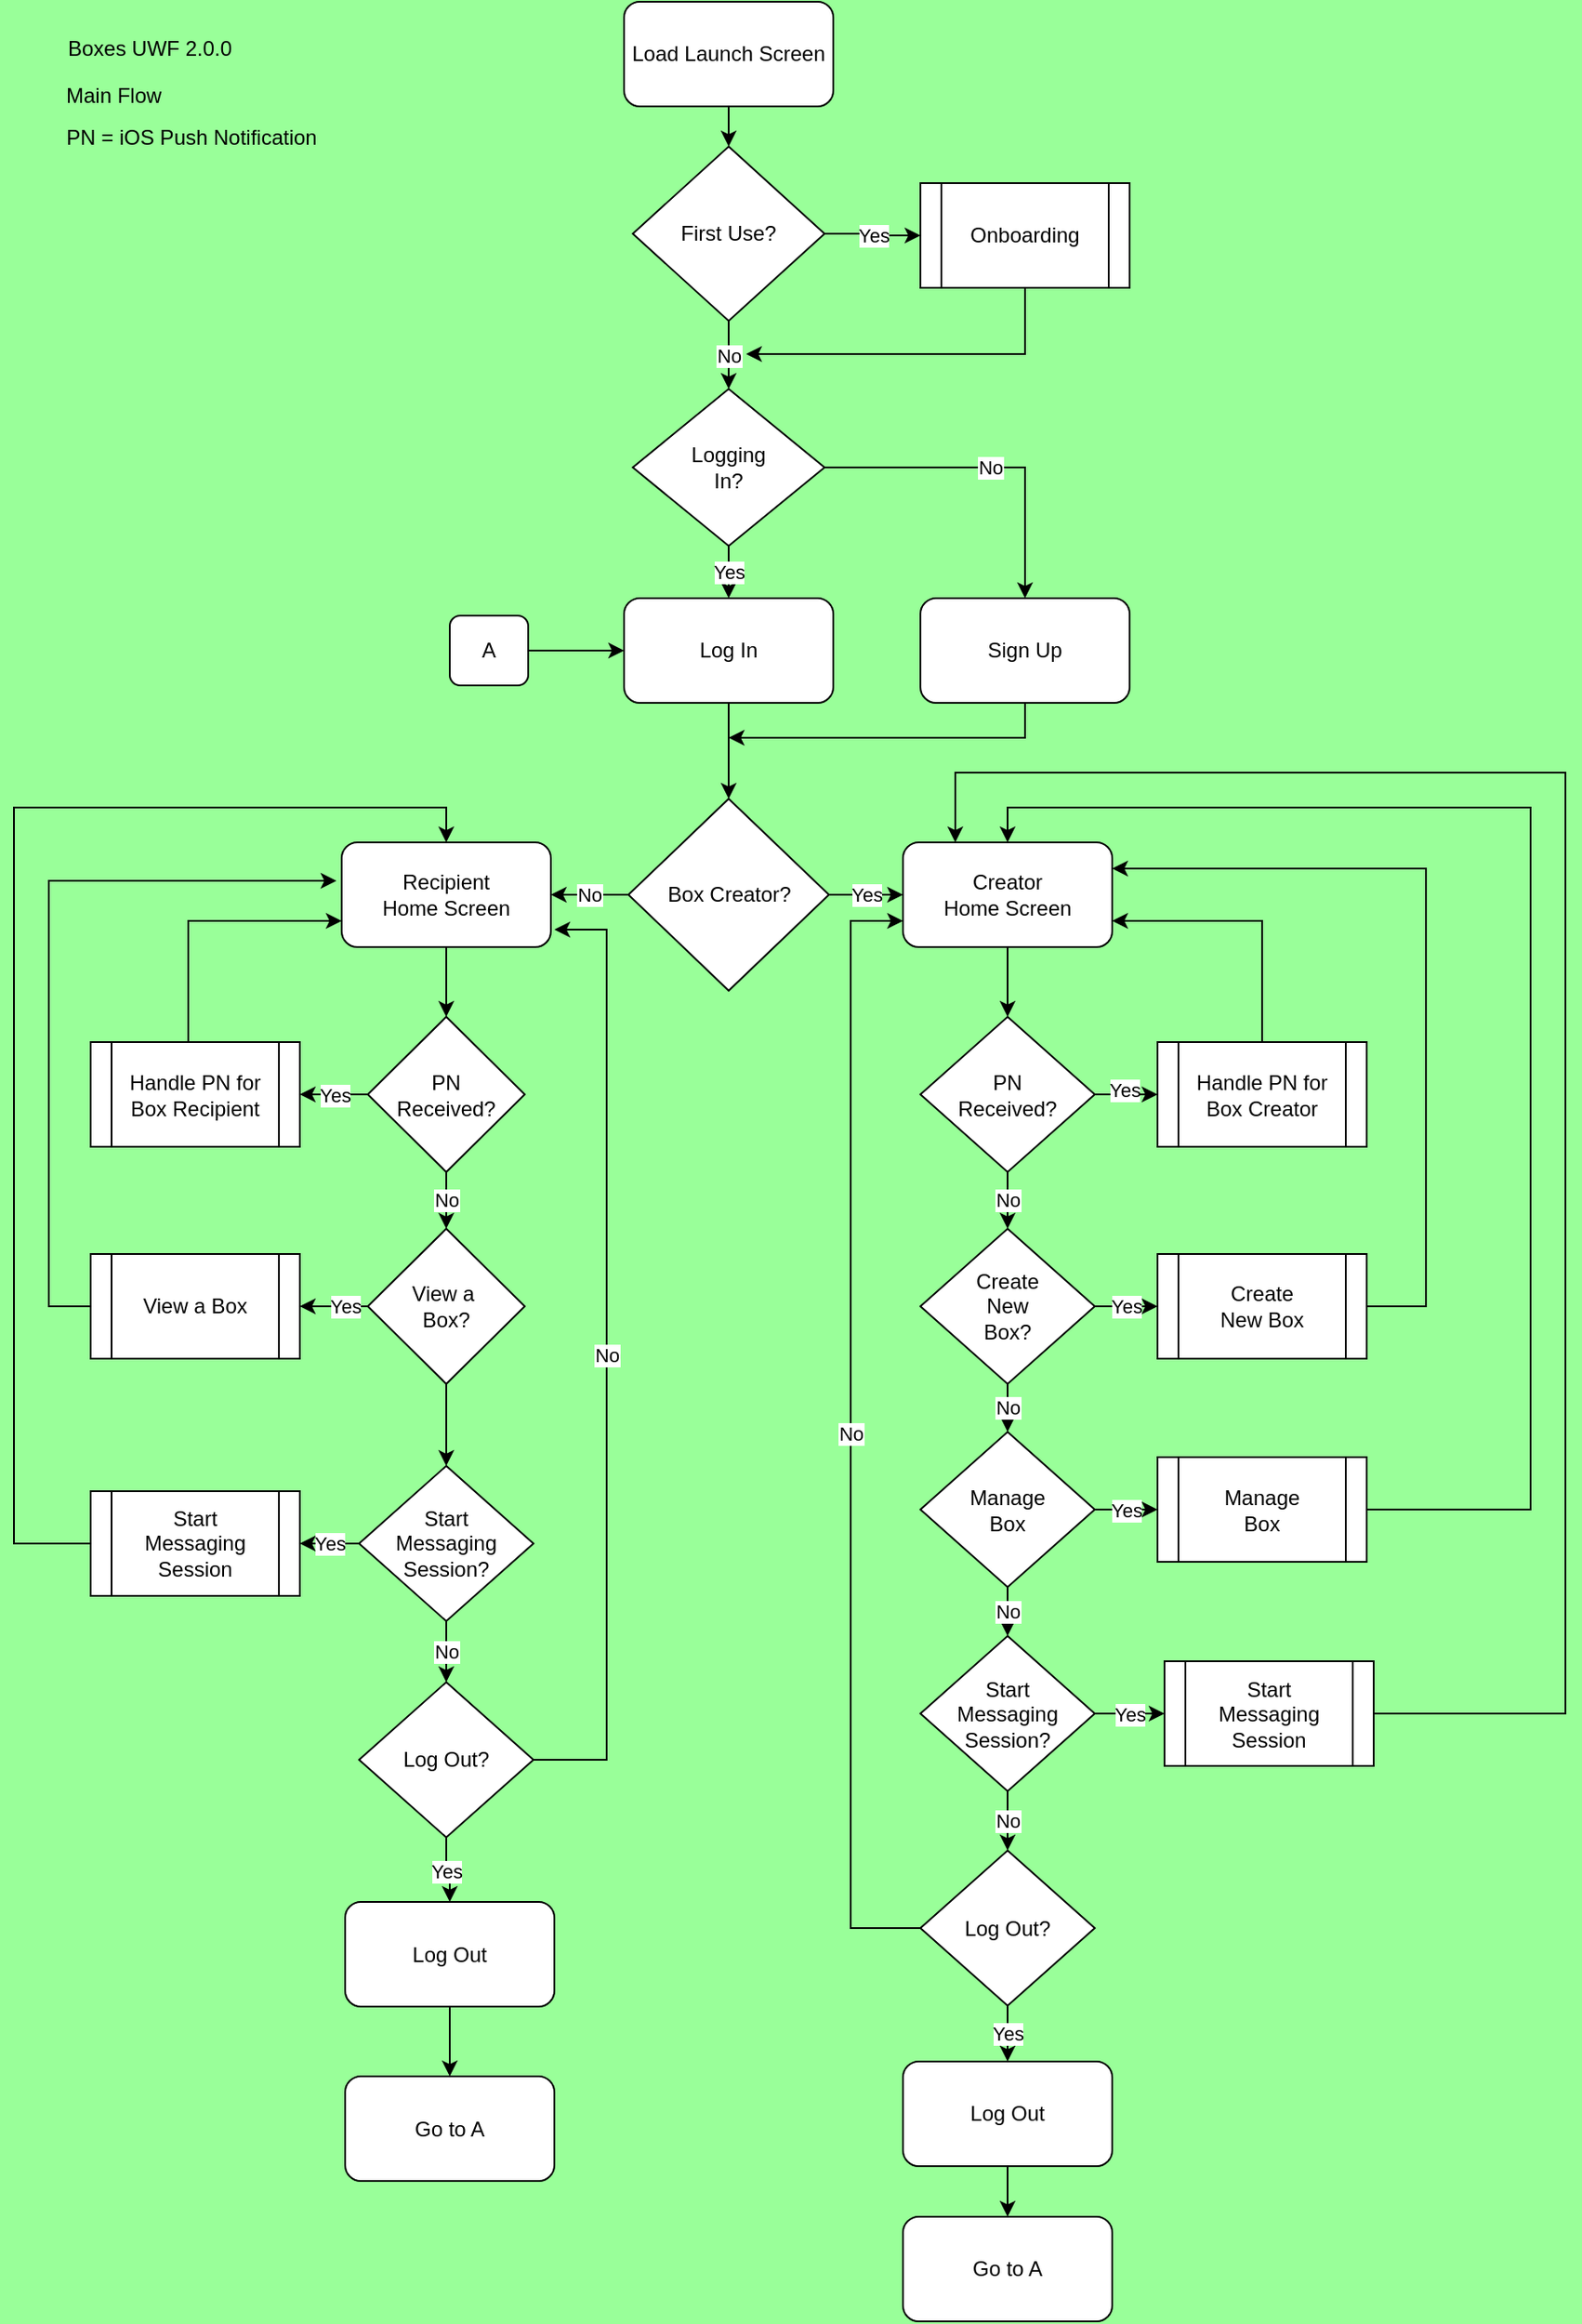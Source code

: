 <mxfile version="20.5.3" type="device" pages="6"><diagram id="6oOxWtlQWm77AqL9Hm0L" name="Page-1"><mxGraphModel dx="922" dy="533" grid="1" gridSize="10" guides="1" tooltips="1" connect="1" arrows="1" fold="1" page="1" pageScale="1" pageWidth="827" pageHeight="1169" background="#99FF99" math="0" shadow="0"><root><mxCell id="0"/><mxCell id="1" parent="0"/><mxCell id="K_V2UW2T4YQyg5Roflss-7" style="edgeStyle=orthogonalEdgeStyle;rounded=0;orthogonalLoop=1;jettySize=auto;html=1;entryX=0.5;entryY=0;entryDx=0;entryDy=0;" edge="1" parent="1" source="ObhwQUfPzlnqqxo6KbTJ-2" target="ObhwQUfPzlnqqxo6KbTJ-5"><mxGeometry relative="1" as="geometry"/></mxCell><mxCell id="ObhwQUfPzlnqqxo6KbTJ-2" value="Load Launch Screen" style="rounded=1;whiteSpace=wrap;html=1;" parent="1" vertex="1"><mxGeometry x="360" y="18" width="120" height="60" as="geometry"/></mxCell><mxCell id="ObhwQUfPzlnqqxo6KbTJ-3" value="Yes" style="edgeStyle=orthogonalEdgeStyle;rounded=0;orthogonalLoop=1;jettySize=auto;html=1;entryX=0;entryY=0.5;entryDx=0;entryDy=0;" parent="1" source="ObhwQUfPzlnqqxo6KbTJ-5" target="ObhwQUfPzlnqqxo6KbTJ-7" edge="1"><mxGeometry relative="1" as="geometry"/></mxCell><mxCell id="K_V2UW2T4YQyg5Roflss-8" value="No" style="edgeStyle=orthogonalEdgeStyle;rounded=0;orthogonalLoop=1;jettySize=auto;html=1;entryX=0.5;entryY=0;entryDx=0;entryDy=0;" edge="1" parent="1" source="ObhwQUfPzlnqqxo6KbTJ-5" target="ObhwQUfPzlnqqxo6KbTJ-10"><mxGeometry relative="1" as="geometry"/></mxCell><mxCell id="ObhwQUfPzlnqqxo6KbTJ-5" value="First Use?" style="rhombus;whiteSpace=wrap;html=1;" parent="1" vertex="1"><mxGeometry x="365" y="101" width="110" height="100" as="geometry"/></mxCell><mxCell id="K_V2UW2T4YQyg5Roflss-9" style="edgeStyle=orthogonalEdgeStyle;rounded=0;orthogonalLoop=1;jettySize=auto;html=1;" edge="1" parent="1" source="ObhwQUfPzlnqqxo6KbTJ-7"><mxGeometry relative="1" as="geometry"><mxPoint x="430" y="220" as="targetPoint"/><Array as="points"><mxPoint x="590" y="220"/></Array></mxGeometry></mxCell><mxCell id="ObhwQUfPzlnqqxo6KbTJ-7" value="Onboarding" style="shape=process;whiteSpace=wrap;html=1;backgroundOutline=1;" parent="1" vertex="1"><mxGeometry x="530" y="122" width="120" height="60" as="geometry"/></mxCell><mxCell id="ObhwQUfPzlnqqxo6KbTJ-8" value="No" style="edgeStyle=orthogonalEdgeStyle;rounded=0;orthogonalLoop=1;jettySize=auto;html=1;entryX=0.5;entryY=0;entryDx=0;entryDy=0;" parent="1" source="ObhwQUfPzlnqqxo6KbTJ-10" target="ObhwQUfPzlnqqxo6KbTJ-12" edge="1"><mxGeometry relative="1" as="geometry"><mxPoint x="600" y="290" as="targetPoint"/></mxGeometry></mxCell><mxCell id="ObhwQUfPzlnqqxo6KbTJ-9" value="Yes&lt;br&gt;" style="edgeStyle=orthogonalEdgeStyle;rounded=0;orthogonalLoop=1;jettySize=auto;html=1;entryX=0.5;entryY=0;entryDx=0;entryDy=0;" parent="1" source="ObhwQUfPzlnqqxo6KbTJ-10" target="ObhwQUfPzlnqqxo6KbTJ-14" edge="1"><mxGeometry relative="1" as="geometry"/></mxCell><mxCell id="ObhwQUfPzlnqqxo6KbTJ-10" value="Logging&lt;br&gt;In?" style="rhombus;whiteSpace=wrap;html=1;" parent="1" vertex="1"><mxGeometry x="365" y="240" width="110" height="90" as="geometry"/></mxCell><mxCell id="ObhwQUfPzlnqqxo6KbTJ-11" style="edgeStyle=orthogonalEdgeStyle;rounded=0;orthogonalLoop=1;jettySize=auto;html=1;exitX=0.5;exitY=1;exitDx=0;exitDy=0;" parent="1" source="ObhwQUfPzlnqqxo6KbTJ-12" edge="1"><mxGeometry relative="1" as="geometry"><mxPoint x="420" y="440" as="targetPoint"/><Array as="points"><mxPoint x="590" y="440"/></Array><mxPoint x="590" y="424" as="sourcePoint"/></mxGeometry></mxCell><mxCell id="ObhwQUfPzlnqqxo6KbTJ-12" value="Sign Up" style="rounded=1;whiteSpace=wrap;html=1;" parent="1" vertex="1"><mxGeometry x="530" y="360" width="120" height="60" as="geometry"/></mxCell><mxCell id="ViEs14Fnklv52G6HyBB6-4" style="edgeStyle=orthogonalEdgeStyle;rounded=0;orthogonalLoop=1;jettySize=auto;html=1;entryX=0.5;entryY=0;entryDx=0;entryDy=0;" parent="1" source="ObhwQUfPzlnqqxo6KbTJ-14" target="ViEs14Fnklv52G6HyBB6-1" edge="1"><mxGeometry relative="1" as="geometry"/></mxCell><mxCell id="ObhwQUfPzlnqqxo6KbTJ-14" value="Log In" style="rounded=1;whiteSpace=wrap;html=1;" parent="1" vertex="1"><mxGeometry x="360" y="360" width="120" height="60" as="geometry"/></mxCell><mxCell id="ObhwQUfPzlnqqxo6KbTJ-39" style="edgeStyle=orthogonalEdgeStyle;rounded=0;orthogonalLoop=1;jettySize=auto;html=1;entryX=0;entryY=0.5;entryDx=0;entryDy=0;" parent="1" source="ObhwQUfPzlnqqxo6KbTJ-41" target="ObhwQUfPzlnqqxo6KbTJ-43" edge="1"><mxGeometry relative="1" as="geometry"/></mxCell><mxCell id="ObhwQUfPzlnqqxo6KbTJ-40" value="Yes" style="edgeLabel;html=1;align=center;verticalAlign=middle;resizable=0;points=[];" parent="ObhwQUfPzlnqqxo6KbTJ-39" vertex="1" connectable="0"><mxGeometry x="0.067" y="-3" relative="1" as="geometry"><mxPoint as="offset"/></mxGeometry></mxCell><mxCell id="ViEs14Fnklv52G6HyBB6-14" value="No" style="edgeStyle=orthogonalEdgeStyle;rounded=0;orthogonalLoop=1;jettySize=auto;html=1;entryX=0.5;entryY=0;entryDx=0;entryDy=0;" parent="1" source="ObhwQUfPzlnqqxo6KbTJ-41" target="ViEs14Fnklv52G6HyBB6-13" edge="1"><mxGeometry relative="1" as="geometry"/></mxCell><mxCell id="ObhwQUfPzlnqqxo6KbTJ-41" value="PN&lt;br&gt;Received?" style="rhombus;whiteSpace=wrap;html=1;" parent="1" vertex="1"><mxGeometry x="530" y="600" width="100" height="89" as="geometry"/></mxCell><mxCell id="K_V2UW2T4YQyg5Roflss-2" style="edgeStyle=orthogonalEdgeStyle;rounded=0;orthogonalLoop=1;jettySize=auto;html=1;entryX=1;entryY=0.75;entryDx=0;entryDy=0;" edge="1" parent="1" source="ObhwQUfPzlnqqxo6KbTJ-43" target="ViEs14Fnklv52G6HyBB6-6"><mxGeometry relative="1" as="geometry"><Array as="points"><mxPoint x="726" y="545"/></Array></mxGeometry></mxCell><mxCell id="ObhwQUfPzlnqqxo6KbTJ-43" value="Handle PN for Box Creator" style="shape=process;whiteSpace=wrap;html=1;backgroundOutline=1;" parent="1" vertex="1"><mxGeometry x="666" y="614.5" width="120" height="60" as="geometry"/></mxCell><mxCell id="ObhwQUfPzlnqqxo6KbTJ-46" value="Yes" style="edgeStyle=orthogonalEdgeStyle;rounded=0;orthogonalLoop=1;jettySize=auto;html=1;entryX=1;entryY=0.5;entryDx=0;entryDy=0;" parent="1" source="ObhwQUfPzlnqqxo6KbTJ-47" target="ObhwQUfPzlnqqxo6KbTJ-49" edge="1"><mxGeometry relative="1" as="geometry"/></mxCell><mxCell id="HIFOoSsZWj-X3wmIlFds-10" value="No" style="edgeStyle=orthogonalEdgeStyle;rounded=0;orthogonalLoop=1;jettySize=auto;html=1;" parent="1" source="ObhwQUfPzlnqqxo6KbTJ-47" target="HIFOoSsZWj-X3wmIlFds-9" edge="1"><mxGeometry relative="1" as="geometry"/></mxCell><mxCell id="ObhwQUfPzlnqqxo6KbTJ-47" value="PN&lt;br&gt;Received?" style="rhombus;whiteSpace=wrap;html=1;" parent="1" vertex="1"><mxGeometry x="213" y="600" width="90" height="89" as="geometry"/></mxCell><mxCell id="K_V2UW2T4YQyg5Roflss-14" style="edgeStyle=orthogonalEdgeStyle;rounded=0;orthogonalLoop=1;jettySize=auto;html=1;entryX=0;entryY=0.75;entryDx=0;entryDy=0;" edge="1" parent="1" source="ObhwQUfPzlnqqxo6KbTJ-49" target="ViEs14Fnklv52G6HyBB6-8"><mxGeometry relative="1" as="geometry"><Array as="points"><mxPoint x="110" y="545"/></Array></mxGeometry></mxCell><mxCell id="ObhwQUfPzlnqqxo6KbTJ-49" value="Handle PN for Box Recipient" style="shape=process;whiteSpace=wrap;html=1;backgroundOutline=1;" parent="1" vertex="1"><mxGeometry x="54" y="614.5" width="120" height="60" as="geometry"/></mxCell><mxCell id="ObhwQUfPzlnqqxo6KbTJ-52" value="PN = iOS Push Notification" style="text;html=1;strokeColor=none;fillColor=none;align=center;verticalAlign=middle;whiteSpace=wrap;rounded=0;" parent="1" vertex="1"><mxGeometry x="2" y="81" width="220" height="30" as="geometry"/></mxCell><mxCell id="nWAQDYOdbNsU7rF8sXF--15" value="Boxes UWF 2.0.0" style="text;html=1;strokeColor=none;fillColor=none;align=center;verticalAlign=middle;whiteSpace=wrap;rounded=0;" parent="1" vertex="1"><mxGeometry x="38" y="30" width="100" height="30" as="geometry"/></mxCell><mxCell id="ViEs14Fnklv52G6HyBB6-7" value="Yes" style="edgeStyle=orthogonalEdgeStyle;rounded=0;orthogonalLoop=1;jettySize=auto;html=1;" parent="1" source="ViEs14Fnklv52G6HyBB6-1" target="ViEs14Fnklv52G6HyBB6-6" edge="1"><mxGeometry relative="1" as="geometry"/></mxCell><mxCell id="ViEs14Fnklv52G6HyBB6-11" value="No" style="edgeStyle=orthogonalEdgeStyle;rounded=0;orthogonalLoop=1;jettySize=auto;html=1;entryX=1;entryY=0.5;entryDx=0;entryDy=0;" parent="1" source="ViEs14Fnklv52G6HyBB6-1" target="ViEs14Fnklv52G6HyBB6-8" edge="1"><mxGeometry relative="1" as="geometry"/></mxCell><mxCell id="ViEs14Fnklv52G6HyBB6-1" value="Box Creator?" style="rhombus;whiteSpace=wrap;html=1;" parent="1" vertex="1"><mxGeometry x="362.5" y="475" width="115" height="110" as="geometry"/></mxCell><mxCell id="ViEs14Fnklv52G6HyBB6-12" style="edgeStyle=orthogonalEdgeStyle;rounded=0;orthogonalLoop=1;jettySize=auto;html=1;entryX=0.5;entryY=0;entryDx=0;entryDy=0;" parent="1" source="ViEs14Fnklv52G6HyBB6-6" target="ObhwQUfPzlnqqxo6KbTJ-41" edge="1"><mxGeometry relative="1" as="geometry"/></mxCell><mxCell id="ViEs14Fnklv52G6HyBB6-6" value="Creator&lt;br&gt;Home Screen" style="rounded=1;whiteSpace=wrap;html=1;" parent="1" vertex="1"><mxGeometry x="520" y="500" width="120" height="60" as="geometry"/></mxCell><mxCell id="HIFOoSsZWj-X3wmIlFds-1" style="edgeStyle=orthogonalEdgeStyle;rounded=0;orthogonalLoop=1;jettySize=auto;html=1;entryX=0.5;entryY=0;entryDx=0;entryDy=0;" parent="1" source="ViEs14Fnklv52G6HyBB6-8" target="ObhwQUfPzlnqqxo6KbTJ-47" edge="1"><mxGeometry relative="1" as="geometry"/></mxCell><mxCell id="ViEs14Fnklv52G6HyBB6-8" value="Recipient&lt;br&gt;Home Screen" style="rounded=1;whiteSpace=wrap;html=1;" parent="1" vertex="1"><mxGeometry x="198" y="500" width="120" height="60" as="geometry"/></mxCell><mxCell id="ViEs14Fnklv52G6HyBB6-18" value="Yes" style="edgeStyle=orthogonalEdgeStyle;rounded=0;orthogonalLoop=1;jettySize=auto;html=1;" parent="1" source="ViEs14Fnklv52G6HyBB6-13" target="ViEs14Fnklv52G6HyBB6-15" edge="1"><mxGeometry relative="1" as="geometry"/></mxCell><mxCell id="qboohFKGCs-qiVOHrQDu-2" value="No" style="edgeStyle=orthogonalEdgeStyle;rounded=0;orthogonalLoop=1;jettySize=auto;html=1;entryX=0.5;entryY=0;entryDx=0;entryDy=0;" edge="1" parent="1" source="ViEs14Fnklv52G6HyBB6-13" target="qboohFKGCs-qiVOHrQDu-1"><mxGeometry relative="1" as="geometry"/></mxCell><mxCell id="ViEs14Fnklv52G6HyBB6-13" value="Create&lt;br&gt;New&lt;br&gt;Box?" style="rhombus;whiteSpace=wrap;html=1;" parent="1" vertex="1"><mxGeometry x="530" y="721.5" width="100" height="89" as="geometry"/></mxCell><mxCell id="ViEs14Fnklv52G6HyBB6-17" style="edgeStyle=orthogonalEdgeStyle;rounded=0;orthogonalLoop=1;jettySize=auto;html=1;entryX=1;entryY=0.25;entryDx=0;entryDy=0;" parent="1" source="ViEs14Fnklv52G6HyBB6-15" target="ViEs14Fnklv52G6HyBB6-6" edge="1"><mxGeometry relative="1" as="geometry"><Array as="points"><mxPoint x="820" y="766"/><mxPoint x="820" y="515"/></Array></mxGeometry></mxCell><mxCell id="ViEs14Fnklv52G6HyBB6-15" value="Create&lt;br&gt;New Box" style="shape=process;whiteSpace=wrap;html=1;backgroundOutline=1;" parent="1" vertex="1"><mxGeometry x="666" y="736" width="120" height="60" as="geometry"/></mxCell><mxCell id="vjPI8Gg5N8K4XA5XyhXp-11" style="edgeStyle=orthogonalEdgeStyle;rounded=0;orthogonalLoop=1;jettySize=auto;html=1;exitX=1;exitY=0.5;exitDx=0;exitDy=0;" parent="1" edge="1" source="gGGwSTNZXePlj1rfq16N-12"><mxGeometry relative="1" as="geometry"><mxPoint x="550" y="500" as="targetPoint"/><mxPoint x="830" y="1000" as="sourcePoint"/><Array as="points"><mxPoint x="900" y="1000"/><mxPoint x="900" y="460"/><mxPoint x="550" y="460"/></Array></mxGeometry></mxCell><mxCell id="HIFOoSsZWj-X3wmIlFds-6" value="Yes" style="edgeStyle=orthogonalEdgeStyle;rounded=0;orthogonalLoop=1;jettySize=auto;html=1;entryX=0.5;entryY=0;entryDx=0;entryDy=0;" parent="1" source="HIFOoSsZWj-X3wmIlFds-2" target="HIFOoSsZWj-X3wmIlFds-5" edge="1"><mxGeometry relative="1" as="geometry"/></mxCell><mxCell id="K_V2UW2T4YQyg5Roflss-3" value="No" style="edgeStyle=orthogonalEdgeStyle;rounded=0;orthogonalLoop=1;jettySize=auto;html=1;entryX=0;entryY=0.75;entryDx=0;entryDy=0;" edge="1" parent="1" source="HIFOoSsZWj-X3wmIlFds-2" target="ViEs14Fnklv52G6HyBB6-6"><mxGeometry relative="1" as="geometry"><mxPoint x="490" y="670" as="targetPoint"/><Array as="points"><mxPoint x="490" y="1123"/><mxPoint x="490" y="545"/></Array></mxGeometry></mxCell><mxCell id="HIFOoSsZWj-X3wmIlFds-2" value="Log Out?" style="rhombus;whiteSpace=wrap;html=1;" parent="1" vertex="1"><mxGeometry x="530" y="1078" width="100" height="89" as="geometry"/></mxCell><mxCell id="HIFOoSsZWj-X3wmIlFds-8" style="edgeStyle=orthogonalEdgeStyle;rounded=0;orthogonalLoop=1;jettySize=auto;html=1;entryX=0.5;entryY=0;entryDx=0;entryDy=0;" parent="1" source="HIFOoSsZWj-X3wmIlFds-5" target="HIFOoSsZWj-X3wmIlFds-7" edge="1"><mxGeometry relative="1" as="geometry"/></mxCell><mxCell id="HIFOoSsZWj-X3wmIlFds-5" value="Log Out" style="rounded=1;whiteSpace=wrap;html=1;" parent="1" vertex="1"><mxGeometry x="520" y="1199" width="120" height="60" as="geometry"/></mxCell><mxCell id="HIFOoSsZWj-X3wmIlFds-7" value="Go to A" style="rounded=1;whiteSpace=wrap;html=1;" parent="1" vertex="1"><mxGeometry x="520" y="1288" width="120" height="60" as="geometry"/></mxCell><mxCell id="HIFOoSsZWj-X3wmIlFds-12" style="edgeStyle=orthogonalEdgeStyle;rounded=0;orthogonalLoop=1;jettySize=auto;html=1;entryX=1;entryY=0.5;entryDx=0;entryDy=0;" parent="1" source="HIFOoSsZWj-X3wmIlFds-9" target="HIFOoSsZWj-X3wmIlFds-11" edge="1"><mxGeometry relative="1" as="geometry"/></mxCell><mxCell id="HIFOoSsZWj-X3wmIlFds-13" value="Yes" style="edgeLabel;html=1;align=center;verticalAlign=middle;resizable=0;points=[];" parent="HIFOoSsZWj-X3wmIlFds-12" vertex="1" connectable="0"><mxGeometry x="-0.366" relative="1" as="geometry"><mxPoint as="offset"/></mxGeometry></mxCell><mxCell id="K_V2UW2T4YQyg5Roflss-11" style="edgeStyle=orthogonalEdgeStyle;rounded=0;orthogonalLoop=1;jettySize=auto;html=1;entryX=0.5;entryY=0;entryDx=0;entryDy=0;" edge="1" parent="1" source="HIFOoSsZWj-X3wmIlFds-9" target="gGGwSTNZXePlj1rfq16N-6"><mxGeometry relative="1" as="geometry"/></mxCell><mxCell id="HIFOoSsZWj-X3wmIlFds-9" value="View a&amp;nbsp;&lt;br&gt;Box?" style="rhombus;whiteSpace=wrap;html=1;" parent="1" vertex="1"><mxGeometry x="213" y="721.5" width="90" height="89" as="geometry"/></mxCell><mxCell id="K_V2UW2T4YQyg5Roflss-16" style="edgeStyle=orthogonalEdgeStyle;rounded=0;orthogonalLoop=1;jettySize=auto;html=1;entryX=-0.025;entryY=0.367;entryDx=0;entryDy=0;entryPerimeter=0;" edge="1" parent="1" source="HIFOoSsZWj-X3wmIlFds-11" target="ViEs14Fnklv52G6HyBB6-8"><mxGeometry relative="1" as="geometry"><Array as="points"><mxPoint x="30" y="766"/><mxPoint x="30" y="522"/></Array></mxGeometry></mxCell><mxCell id="HIFOoSsZWj-X3wmIlFds-11" value="View a Box" style="shape=process;whiteSpace=wrap;html=1;backgroundOutline=1;" parent="1" vertex="1"><mxGeometry x="54" y="736" width="120" height="60" as="geometry"/></mxCell><mxCell id="gGGwSTNZXePlj1rfq16N-10" value="Yes" style="edgeStyle=orthogonalEdgeStyle;rounded=0;orthogonalLoop=1;jettySize=auto;html=1;entryX=1;entryY=0.5;entryDx=0;entryDy=0;" parent="1" source="gGGwSTNZXePlj1rfq16N-6" target="gGGwSTNZXePlj1rfq16N-7" edge="1"><mxGeometry relative="1" as="geometry"/></mxCell><mxCell id="gGGwSTNZXePlj1rfq16N-16" value="No" style="edgeStyle=orthogonalEdgeStyle;rounded=0;orthogonalLoop=1;jettySize=auto;html=1;" parent="1" source="gGGwSTNZXePlj1rfq16N-6" target="gGGwSTNZXePlj1rfq16N-15" edge="1"><mxGeometry relative="1" as="geometry"/></mxCell><mxCell id="gGGwSTNZXePlj1rfq16N-6" value="Start&lt;br&gt;Messaging&lt;br&gt;Session?" style="rhombus;whiteSpace=wrap;html=1;" parent="1" vertex="1"><mxGeometry x="208" y="857.5" width="100" height="89" as="geometry"/></mxCell><mxCell id="K_V2UW2T4YQyg5Roflss-17" style="edgeStyle=orthogonalEdgeStyle;rounded=0;orthogonalLoop=1;jettySize=auto;html=1;entryX=0.5;entryY=0;entryDx=0;entryDy=0;" edge="1" parent="1" source="gGGwSTNZXePlj1rfq16N-7" target="ViEs14Fnklv52G6HyBB6-8"><mxGeometry relative="1" as="geometry"><mxPoint x="20" y="500" as="targetPoint"/><Array as="points"><mxPoint x="10" y="902"/><mxPoint x="10" y="480"/><mxPoint x="258" y="480"/></Array></mxGeometry></mxCell><mxCell id="gGGwSTNZXePlj1rfq16N-7" value="Start&lt;br&gt;Messaging&lt;br&gt;Session" style="shape=process;whiteSpace=wrap;html=1;backgroundOutline=1;" parent="1" vertex="1"><mxGeometry x="54" y="872" width="120" height="60" as="geometry"/></mxCell><mxCell id="gGGwSTNZXePlj1rfq16N-13" value="Yes" style="edgeStyle=orthogonalEdgeStyle;rounded=0;orthogonalLoop=1;jettySize=auto;html=1;entryX=0;entryY=0.5;entryDx=0;entryDy=0;" parent="1" source="gGGwSTNZXePlj1rfq16N-11" target="gGGwSTNZXePlj1rfq16N-12" edge="1"><mxGeometry relative="1" as="geometry"/></mxCell><mxCell id="qboohFKGCs-qiVOHrQDu-12" value="No" style="edgeStyle=orthogonalEdgeStyle;rounded=0;orthogonalLoop=1;jettySize=auto;html=1;entryX=0.5;entryY=0;entryDx=0;entryDy=0;" edge="1" parent="1" source="gGGwSTNZXePlj1rfq16N-11" target="HIFOoSsZWj-X3wmIlFds-2"><mxGeometry relative="1" as="geometry"/></mxCell><mxCell id="gGGwSTNZXePlj1rfq16N-11" value="Start&lt;br&gt;Messaging&lt;br&gt;Session?" style="rhombus;whiteSpace=wrap;html=1;" parent="1" vertex="1"><mxGeometry x="530" y="955" width="100" height="89" as="geometry"/></mxCell><mxCell id="gGGwSTNZXePlj1rfq16N-12" value="Start&lt;br&gt;Messaging&lt;br&gt;Session" style="shape=process;whiteSpace=wrap;html=1;backgroundOutline=1;" parent="1" vertex="1"><mxGeometry x="670" y="969.5" width="120" height="60" as="geometry"/></mxCell><mxCell id="gGGwSTNZXePlj1rfq16N-20" value="Yes" style="edgeStyle=orthogonalEdgeStyle;rounded=0;orthogonalLoop=1;jettySize=auto;html=1;entryX=0.5;entryY=0;entryDx=0;entryDy=0;" parent="1" source="gGGwSTNZXePlj1rfq16N-15" target="gGGwSTNZXePlj1rfq16N-19" edge="1"><mxGeometry relative="1" as="geometry"/></mxCell><mxCell id="K_V2UW2T4YQyg5Roflss-12" value="No" style="edgeStyle=orthogonalEdgeStyle;rounded=0;orthogonalLoop=1;jettySize=auto;html=1;" edge="1" parent="1" source="gGGwSTNZXePlj1rfq16N-15"><mxGeometry relative="1" as="geometry"><mxPoint x="320" y="550" as="targetPoint"/><Array as="points"><mxPoint x="350" y="1026"/><mxPoint x="350" y="550"/></Array></mxGeometry></mxCell><mxCell id="gGGwSTNZXePlj1rfq16N-15" value="Log Out?" style="rhombus;whiteSpace=wrap;html=1;" parent="1" vertex="1"><mxGeometry x="208" y="981.5" width="100" height="89" as="geometry"/></mxCell><mxCell id="gGGwSTNZXePlj1rfq16N-22" style="edgeStyle=orthogonalEdgeStyle;rounded=0;orthogonalLoop=1;jettySize=auto;html=1;" parent="1" source="gGGwSTNZXePlj1rfq16N-19" target="gGGwSTNZXePlj1rfq16N-21" edge="1"><mxGeometry relative="1" as="geometry"/></mxCell><mxCell id="gGGwSTNZXePlj1rfq16N-19" value="Log Out" style="rounded=1;whiteSpace=wrap;html=1;" parent="1" vertex="1"><mxGeometry x="200" y="1107.5" width="120" height="60" as="geometry"/></mxCell><mxCell id="gGGwSTNZXePlj1rfq16N-21" value="Go to A" style="rounded=1;whiteSpace=wrap;html=1;" parent="1" vertex="1"><mxGeometry x="200" y="1207.5" width="120" height="60" as="geometry"/></mxCell><mxCell id="qboohFKGCs-qiVOHrQDu-4" value="Yes" style="edgeStyle=orthogonalEdgeStyle;rounded=0;orthogonalLoop=1;jettySize=auto;html=1;entryX=0;entryY=0.5;entryDx=0;entryDy=0;" edge="1" parent="1" source="qboohFKGCs-qiVOHrQDu-1" target="qboohFKGCs-qiVOHrQDu-3"><mxGeometry relative="1" as="geometry"/></mxCell><mxCell id="K_V2UW2T4YQyg5Roflss-1" value="No" style="edgeStyle=orthogonalEdgeStyle;rounded=0;orthogonalLoop=1;jettySize=auto;html=1;entryX=0.5;entryY=0;entryDx=0;entryDy=0;" edge="1" parent="1" source="qboohFKGCs-qiVOHrQDu-1" target="gGGwSTNZXePlj1rfq16N-11"><mxGeometry relative="1" as="geometry"/></mxCell><mxCell id="qboohFKGCs-qiVOHrQDu-1" value="Manage&lt;br&gt;Box" style="rhombus;whiteSpace=wrap;html=1;" vertex="1" parent="1"><mxGeometry x="530" y="838" width="100" height="89" as="geometry"/></mxCell><mxCell id="qboohFKGCs-qiVOHrQDu-13" style="edgeStyle=orthogonalEdgeStyle;rounded=0;orthogonalLoop=1;jettySize=auto;html=1;entryX=0.5;entryY=0;entryDx=0;entryDy=0;" edge="1" parent="1" source="qboohFKGCs-qiVOHrQDu-3" target="ViEs14Fnklv52G6HyBB6-6"><mxGeometry relative="1" as="geometry"><mxPoint x="880" y="560" as="targetPoint"/><Array as="points"><mxPoint x="880" y="883"/><mxPoint x="880" y="480"/><mxPoint x="580" y="480"/></Array></mxGeometry></mxCell><mxCell id="qboohFKGCs-qiVOHrQDu-3" value="Manage&lt;br&gt;Box" style="shape=process;whiteSpace=wrap;html=1;backgroundOutline=1;" vertex="1" parent="1"><mxGeometry x="666" y="852.5" width="120" height="60" as="geometry"/></mxCell><mxCell id="K_V2UW2T4YQyg5Roflss-6" style="edgeStyle=orthogonalEdgeStyle;rounded=0;orthogonalLoop=1;jettySize=auto;html=1;entryX=0;entryY=0.5;entryDx=0;entryDy=0;" edge="1" parent="1" source="K_V2UW2T4YQyg5Roflss-5" target="ObhwQUfPzlnqqxo6KbTJ-14"><mxGeometry relative="1" as="geometry"/></mxCell><mxCell id="K_V2UW2T4YQyg5Roflss-5" value="A" style="rounded=1;whiteSpace=wrap;html=1;" vertex="1" parent="1"><mxGeometry x="260" y="370" width="45" height="40" as="geometry"/></mxCell><mxCell id="uwqVs2wX7RLiUsH9ViR5-1" value="Main Flow" style="text;html=1;strokeColor=none;fillColor=none;align=left;verticalAlign=middle;whiteSpace=wrap;rounded=0;" vertex="1" parent="1"><mxGeometry x="38" y="57" width="100" height="30" as="geometry"/></mxCell></root></mxGraphModel></diagram><diagram id="mkKF0YP2FVN_1Yu35ech" name="Page-2"><mxGraphModel dx="1749" dy="533" grid="1" gridSize="10" guides="1" tooltips="1" connect="1" arrows="1" fold="1" page="1" pageScale="1" pageWidth="827" pageHeight="1169" background="#99FF99" math="0" shadow="0"><root><mxCell id="0"/><mxCell id="1" parent="0"/><mxCell id="9U148Wr3ZELPiETPLUVW-1" value="Handle PN for Box Creator" style="text;html=1;strokeColor=none;fillColor=none;align=center;verticalAlign=middle;whiteSpace=wrap;rounded=0;" parent="1" vertex="1"><mxGeometry x="3" y="59" width="220" height="30" as="geometry"/></mxCell><mxCell id="nB2biCOm6xJQjABE8RIT-7" value="No" style="edgeStyle=orthogonalEdgeStyle;rounded=0;orthogonalLoop=1;jettySize=auto;html=1;entryX=0.5;entryY=0;entryDx=0;entryDy=0;" parent="1" source="9U148Wr3ZELPiETPLUVW-2" edge="1"><mxGeometry relative="1" as="geometry"><mxPoint x="414" y="420" as="targetPoint"/></mxGeometry></mxCell><mxCell id="0qnsn_lIB4uadNgDeVHv-2" style="edgeStyle=orthogonalEdgeStyle;rounded=0;orthogonalLoop=1;jettySize=auto;html=1;entryX=1;entryY=0.5;entryDx=0;entryDy=0;" edge="1" parent="1" source="9U148Wr3ZELPiETPLUVW-2" target="0qnsn_lIB4uadNgDeVHv-1"><mxGeometry relative="1" as="geometry"/></mxCell><mxCell id="M7XHvFxZ2Y_5ulLHytkk-1" value="Yes" style="edgeLabel;html=1;align=center;verticalAlign=middle;resizable=0;points=[];" vertex="1" connectable="0" parent="0qnsn_lIB4uadNgDeVHv-2"><mxGeometry x="-0.184" relative="1" as="geometry"><mxPoint as="offset"/></mxGeometry></mxCell><mxCell id="9U148Wr3ZELPiETPLUVW-2" value="Criterion(ia) not Acceptable?&amp;nbsp;" style="rhombus;whiteSpace=wrap;html=1;" parent="1" vertex="1"><mxGeometry x="349" y="250" width="130" height="120" as="geometry"/></mxCell><mxCell id="nB2biCOm6xJQjABE8RIT-2" style="edgeStyle=orthogonalEdgeStyle;rounded=0;orthogonalLoop=1;jettySize=auto;html=1;entryX=0.5;entryY=0;entryDx=0;entryDy=0;" parent="1" source="nB2biCOm6xJQjABE8RIT-1" target="9U148Wr3ZELPiETPLUVW-2" edge="1"><mxGeometry relative="1" as="geometry"/></mxCell><mxCell id="nB2biCOm6xJQjABE8RIT-1" value="View Box" style="rounded=1;whiteSpace=wrap;html=1;" parent="1" vertex="1"><mxGeometry x="354" y="150" width="120" height="60" as="geometry"/></mxCell><mxCell id="0qnsn_lIB4uadNgDeVHv-11" style="edgeStyle=orthogonalEdgeStyle;rounded=0;orthogonalLoop=1;jettySize=auto;html=1;entryX=0;entryY=0.5;entryDx=0;entryDy=0;" edge="1" parent="1" source="nB2biCOm6xJQjABE8RIT-3" target="nB2biCOm6xJQjABE8RIT-11"><mxGeometry relative="1" as="geometry"><Array as="points"><mxPoint x="40" y="608"/></Array></mxGeometry></mxCell><mxCell id="nB2biCOm6xJQjABE8RIT-3" value="Revise Criterion(ia)" style="rounded=1;whiteSpace=wrap;html=1;" parent="1" vertex="1"><mxGeometry x="-20" y="450" width="120" height="60" as="geometry"/></mxCell><mxCell id="nB2biCOm6xJQjABE8RIT-10" value="Yes" style="edgeStyle=orthogonalEdgeStyle;rounded=0;orthogonalLoop=1;jettySize=auto;html=1;entryX=0;entryY=0.5;entryDx=0;entryDy=0;" parent="1" source="nB2biCOm6xJQjABE8RIT-8" target="nB2biCOm6xJQjABE8RIT-9" edge="1"><mxGeometry relative="1" as="geometry"/></mxCell><mxCell id="nB2biCOm6xJQjABE8RIT-13" value="No" style="edgeStyle=orthogonalEdgeStyle;rounded=0;orthogonalLoop=1;jettySize=auto;html=1;entryX=0.5;entryY=0;entryDx=0;entryDy=0;" parent="1" source="nB2biCOm6xJQjABE8RIT-8" target="nB2biCOm6xJQjABE8RIT-11" edge="1"><mxGeometry relative="1" as="geometry"/></mxCell><mxCell id="nB2biCOm6xJQjABE8RIT-8" value="Criterion(ia)&lt;br&gt;Fulfilled?" style="rhombus;whiteSpace=wrap;html=1;" parent="1" vertex="1"><mxGeometry x="350" y="420" width="129" height="120" as="geometry"/></mxCell><mxCell id="0qnsn_lIB4uadNgDeVHv-12" style="edgeStyle=orthogonalEdgeStyle;rounded=0;orthogonalLoop=1;jettySize=auto;html=1;entryX=1;entryY=0.5;entryDx=0;entryDy=0;" edge="1" parent="1" source="nB2biCOm6xJQjABE8RIT-9" target="1pgd7-lVqHD90S8ZGA-M-1"><mxGeometry relative="1" as="geometry"><Array as="points"><mxPoint x="610" y="707"/></Array></mxGeometry></mxCell><mxCell id="nB2biCOm6xJQjABE8RIT-9" value="Open Box" style="rounded=1;whiteSpace=wrap;html=1;" parent="1" vertex="1"><mxGeometry x="550" y="450" width="120" height="60" as="geometry"/></mxCell><mxCell id="1pgd7-lVqHD90S8ZGA-M-2" style="edgeStyle=orthogonalEdgeStyle;rounded=0;orthogonalLoop=1;jettySize=auto;html=1;entryX=0.5;entryY=0;entryDx=0;entryDy=0;" parent="1" source="nB2biCOm6xJQjABE8RIT-11" target="1pgd7-lVqHD90S8ZGA-M-1" edge="1"><mxGeometry relative="1" as="geometry"/></mxCell><mxCell id="nB2biCOm6xJQjABE8RIT-11" value="Save Box" style="rounded=1;whiteSpace=wrap;html=1;" parent="1" vertex="1"><mxGeometry x="354.5" y="576" width="120" height="64" as="geometry"/></mxCell><mxCell id="OvZC9YR0ia5yAuVRJgZQ-4" style="edgeStyle=orthogonalEdgeStyle;rounded=0;orthogonalLoop=1;jettySize=auto;html=1;entryX=0.5;entryY=0;entryDx=0;entryDy=0;" edge="1" parent="1" source="1pgd7-lVqHD90S8ZGA-M-1" target="OvZC9YR0ia5yAuVRJgZQ-3"><mxGeometry relative="1" as="geometry"/></mxCell><mxCell id="1pgd7-lVqHD90S8ZGA-M-1" value="Dispatch PN for &lt;br&gt;Box Recipient" style="rounded=1;whiteSpace=wrap;html=1;" parent="1" vertex="1"><mxGeometry x="354" y="677" width="120" height="60" as="geometry"/></mxCell><mxCell id="Ea67BQHaxiN7mS6CYqdF-1" value="Boxes UWF 2.0.0" style="text;html=1;strokeColor=none;fillColor=none;align=center;verticalAlign=middle;whiteSpace=wrap;rounded=0;" parent="1" vertex="1"><mxGeometry x="39" y="31" width="100" height="30" as="geometry"/></mxCell><mxCell id="OvZC9YR0ia5yAuVRJgZQ-2" style="edgeStyle=orthogonalEdgeStyle;rounded=0;orthogonalLoop=1;jettySize=auto;html=1;entryX=0.5;entryY=0;entryDx=0;entryDy=0;" edge="1" parent="1" source="OvZC9YR0ia5yAuVRJgZQ-1" target="nB2biCOm6xJQjABE8RIT-1"><mxGeometry relative="1" as="geometry"/></mxCell><mxCell id="OvZC9YR0ia5yAuVRJgZQ-1" value="START" style="rounded=1;whiteSpace=wrap;html=1;" vertex="1" parent="1"><mxGeometry x="354" y="49" width="120" height="60" as="geometry"/></mxCell><mxCell id="OvZC9YR0ia5yAuVRJgZQ-3" value="END" style="rounded=1;whiteSpace=wrap;html=1;" vertex="1" parent="1"><mxGeometry x="354" y="770" width="120" height="60" as="geometry"/></mxCell><mxCell id="0qnsn_lIB4uadNgDeVHv-7" style="edgeStyle=orthogonalEdgeStyle;rounded=0;orthogonalLoop=1;jettySize=auto;html=1;" edge="1" parent="1" source="0qnsn_lIB4uadNgDeVHv-1" target="0qnsn_lIB4uadNgDeVHv-5"><mxGeometry relative="1" as="geometry"/></mxCell><mxCell id="0qnsn_lIB4uadNgDeVHv-1" value="Messaging" style="shape=process;whiteSpace=wrap;html=1;backgroundOutline=1;" vertex="1" parent="1"><mxGeometry x="180" y="280" width="120" height="60" as="geometry"/></mxCell><mxCell id="0qnsn_lIB4uadNgDeVHv-6" value="Yes" style="edgeStyle=orthogonalEdgeStyle;rounded=0;orthogonalLoop=1;jettySize=auto;html=1;entryX=1;entryY=0.5;entryDx=0;entryDy=0;" edge="1" parent="1" source="0qnsn_lIB4uadNgDeVHv-5" target="nB2biCOm6xJQjABE8RIT-3"><mxGeometry relative="1" as="geometry"/></mxCell><mxCell id="8VVQKxukcy7a9PKUEVwC-1" style="edgeStyle=orthogonalEdgeStyle;rounded=0;orthogonalLoop=1;jettySize=auto;html=1;entryX=0;entryY=0.5;entryDx=0;entryDy=0;" edge="1" parent="1" source="0qnsn_lIB4uadNgDeVHv-5" target="OvZC9YR0ia5yAuVRJgZQ-3"><mxGeometry relative="1" as="geometry"><Array as="points"><mxPoint x="240" y="800"/></Array></mxGeometry></mxCell><mxCell id="M7XHvFxZ2Y_5ulLHytkk-2" value="No" style="edgeLabel;html=1;align=center;verticalAlign=middle;resizable=0;points=[];" vertex="1" connectable="0" parent="8VVQKxukcy7a9PKUEVwC-1"><mxGeometry x="-0.235" y="-2" relative="1" as="geometry"><mxPoint as="offset"/></mxGeometry></mxCell><mxCell id="0qnsn_lIB4uadNgDeVHv-5" value="Revise&lt;br&gt;Criterion(ia)?" style="rhombus;whiteSpace=wrap;html=1;" vertex="1" parent="1"><mxGeometry x="175.5" y="420" width="129" height="120" as="geometry"/></mxCell><mxCell id="koGWz2WWgdIaz-8hEPeK-1" value="PN = iOS Push Notification" style="text;html=1;strokeColor=none;fillColor=none;align=center;verticalAlign=middle;whiteSpace=wrap;rounded=0;" vertex="1" parent="1"><mxGeometry x="2" y="86" width="220" height="30" as="geometry"/></mxCell></root></mxGraphModel></diagram><diagram id="NUh-3J_re_J-1xTZf0Iu" name="Page-3"><mxGraphModel dx="922" dy="533" grid="1" gridSize="10" guides="1" tooltips="1" connect="1" arrows="1" fold="1" page="1" pageScale="1" pageWidth="827" pageHeight="1169" background="#99FF99" math="0" shadow="0"><root><mxCell id="0"/><mxCell id="1" parent="0"/><mxCell id="hO3CcJcjgiamyguuga9K-1" value="Handle PN for Box Recipient" style="text;html=1;strokeColor=none;fillColor=none;align=center;verticalAlign=middle;whiteSpace=wrap;rounded=0;" parent="1" vertex="1"><mxGeometry x="22" y="57" width="190" height="30" as="geometry"/></mxCell><mxCell id="6lI83fZSjxj0G9u3Nm_Q-4" style="edgeStyle=orthogonalEdgeStyle;rounded=0;orthogonalLoop=1;jettySize=auto;html=1;" parent="1" source="6lI83fZSjxj0G9u3Nm_Q-1" target="6lI83fZSjxj0G9u3Nm_Q-2" edge="1"><mxGeometry relative="1" as="geometry"/></mxCell><mxCell id="6lI83fZSjxj0G9u3Nm_Q-1" value="Load Box" style="rounded=1;whiteSpace=wrap;html=1;" parent="1" vertex="1"><mxGeometry x="320" y="160" width="120" height="60" as="geometry"/></mxCell><mxCell id="K6nCkpBIaDfzq2IR0J6m-3" value="Yes" style="edgeStyle=orthogonalEdgeStyle;rounded=0;orthogonalLoop=1;jettySize=auto;html=1;entryX=0;entryY=0.5;entryDx=0;entryDy=0;" parent="1" source="6lI83fZSjxj0G9u3Nm_Q-2" target="6lI83fZSjxj0G9u3Nm_Q-5" edge="1"><mxGeometry relative="1" as="geometry"/></mxCell><mxCell id="K6nCkpBIaDfzq2IR0J6m-6" value="No" style="edgeStyle=orthogonalEdgeStyle;rounded=0;orthogonalLoop=1;jettySize=auto;html=1;entryX=0.5;entryY=0;entryDx=0;entryDy=0;" parent="1" source="6lI83fZSjxj0G9u3Nm_Q-2" target="6lI83fZSjxj0G9u3Nm_Q-3" edge="1"><mxGeometry relative="1" as="geometry"/></mxCell><mxCell id="6lI83fZSjxj0G9u3Nm_Q-2" value="Criterion(ia)&lt;br&gt;Revised?" style="rhombus;whiteSpace=wrap;html=1;" parent="1" vertex="1"><mxGeometry x="310" y="280" width="140" height="120" as="geometry"/></mxCell><mxCell id="K6nCkpBIaDfzq2IR0J6m-8" value="Yes" style="edgeStyle=orthogonalEdgeStyle;rounded=0;orthogonalLoop=1;jettySize=auto;html=1;entryX=1;entryY=0.5;entryDx=0;entryDy=0;" parent="1" source="6lI83fZSjxj0G9u3Nm_Q-3" target="K6nCkpBIaDfzq2IR0J6m-7" edge="1"><mxGeometry relative="1" as="geometry"/></mxCell><mxCell id="K6nCkpBIaDfzq2IR0J6m-9" style="edgeStyle=orthogonalEdgeStyle;rounded=0;orthogonalLoop=1;jettySize=auto;html=1;entryX=0.5;entryY=0;entryDx=0;entryDy=0;" parent="1" source="6lI83fZSjxj0G9u3Nm_Q-3" target="K6nCkpBIaDfzq2IR0J6m-2" edge="1"><mxGeometry relative="1" as="geometry"/></mxCell><mxCell id="K6nCkpBIaDfzq2IR0J6m-12" value="No" style="edgeLabel;html=1;align=center;verticalAlign=middle;resizable=0;points=[];" parent="K6nCkpBIaDfzq2IR0J6m-9" vertex="1" connectable="0"><mxGeometry x="-0.05" y="-1" relative="1" as="geometry"><mxPoint as="offset"/></mxGeometry></mxCell><mxCell id="6lI83fZSjxj0G9u3Nm_Q-3" value="Box Opened?" style="rhombus;whiteSpace=wrap;html=1;" parent="1" vertex="1"><mxGeometry x="310" y="450" width="140" height="120" as="geometry"/></mxCell><mxCell id="6iSivW_HhdIdupO5FaYY-2" style="edgeStyle=orthogonalEdgeStyle;rounded=0;orthogonalLoop=1;jettySize=auto;html=1;entryX=0.5;entryY=0;entryDx=0;entryDy=0;" edge="1" parent="1" source="6lI83fZSjxj0G9u3Nm_Q-5" target="6iSivW_HhdIdupO5FaYY-1"><mxGeometry relative="1" as="geometry"/></mxCell><mxCell id="6lI83fZSjxj0G9u3Nm_Q-5" value="Read Criterion(ia)" style="rounded=1;whiteSpace=wrap;html=1;" parent="1" vertex="1"><mxGeometry x="510" y="310" width="120" height="60" as="geometry"/></mxCell><mxCell id="6iSivW_HhdIdupO5FaYY-6" style="edgeStyle=orthogonalEdgeStyle;rounded=0;orthogonalLoop=1;jettySize=auto;html=1;entryX=1;entryY=0.5;entryDx=0;entryDy=0;" edge="1" parent="1" source="K6nCkpBIaDfzq2IR0J6m-1" target="K6nCkpBIaDfzq2IR0J6m-2"><mxGeometry relative="1" as="geometry"><Array as="points"><mxPoint x="750" y="640"/></Array></mxGeometry></mxCell><mxCell id="K6nCkpBIaDfzq2IR0J6m-1" value="Record Criterion(ia)&lt;br&gt;Satisfied" style="rounded=1;whiteSpace=wrap;html=1;" parent="1" vertex="1"><mxGeometry x="690" y="480" width="120" height="60" as="geometry"/></mxCell><mxCell id="JWputW8kk1hL6JCCSHZL-4" style="edgeStyle=orthogonalEdgeStyle;rounded=0;orthogonalLoop=1;jettySize=auto;html=1;entryX=0.5;entryY=0;entryDx=0;entryDy=0;" edge="1" parent="1" source="K6nCkpBIaDfzq2IR0J6m-2" target="JWputW8kk1hL6JCCSHZL-3"><mxGeometry relative="1" as="geometry"/></mxCell><mxCell id="K6nCkpBIaDfzq2IR0J6m-2" value="Save Box" style="rounded=1;whiteSpace=wrap;html=1;" parent="1" vertex="1"><mxGeometry x="320" y="610" width="120" height="60" as="geometry"/></mxCell><mxCell id="6iSivW_HhdIdupO5FaYY-8" style="edgeStyle=orthogonalEdgeStyle;rounded=0;orthogonalLoop=1;jettySize=auto;html=1;entryX=0;entryY=0.5;entryDx=0;entryDy=0;" edge="1" parent="1" source="K6nCkpBIaDfzq2IR0J6m-7" target="JWputW8kk1hL6JCCSHZL-3"><mxGeometry relative="1" as="geometry"><Array as="points"><mxPoint x="190" y="740"/></Array></mxGeometry></mxCell><mxCell id="K6nCkpBIaDfzq2IR0J6m-7" value="View Contents" style="rounded=1;whiteSpace=wrap;html=1;" parent="1" vertex="1"><mxGeometry x="130" y="480" width="120" height="60" as="geometry"/></mxCell><mxCell id="u6FqrSnZyQUZKHsdqCQI-1" value="Boxes UWF 2.0.0" style="text;html=1;strokeColor=none;fillColor=none;align=center;verticalAlign=middle;whiteSpace=wrap;rounded=0;" parent="1" vertex="1"><mxGeometry x="38" y="30" width="100" height="30" as="geometry"/></mxCell><mxCell id="JWputW8kk1hL6JCCSHZL-2" style="edgeStyle=orthogonalEdgeStyle;rounded=0;orthogonalLoop=1;jettySize=auto;html=1;entryX=0.5;entryY=0;entryDx=0;entryDy=0;" edge="1" parent="1" source="JWputW8kk1hL6JCCSHZL-1" target="6lI83fZSjxj0G9u3Nm_Q-1"><mxGeometry relative="1" as="geometry"/></mxCell><mxCell id="JWputW8kk1hL6JCCSHZL-1" value="START" style="rounded=1;whiteSpace=wrap;html=1;" vertex="1" parent="1"><mxGeometry x="320" y="50" width="120" height="60" as="geometry"/></mxCell><mxCell id="JWputW8kk1hL6JCCSHZL-3" value="END" style="rounded=1;whiteSpace=wrap;html=1;" vertex="1" parent="1"><mxGeometry x="320" y="710" width="120" height="60" as="geometry"/></mxCell><mxCell id="6iSivW_HhdIdupO5FaYY-3" style="edgeStyle=orthogonalEdgeStyle;rounded=0;orthogonalLoop=1;jettySize=auto;html=1;entryX=0;entryY=0.5;entryDx=0;entryDy=0;" edge="1" parent="1" source="6iSivW_HhdIdupO5FaYY-1" target="K6nCkpBIaDfzq2IR0J6m-1"><mxGeometry relative="1" as="geometry"/></mxCell><mxCell id="6iSivW_HhdIdupO5FaYY-5" value="Yes" style="edgeLabel;html=1;align=center;verticalAlign=middle;resizable=0;points=[];" vertex="1" connectable="0" parent="6iSivW_HhdIdupO5FaYY-3"><mxGeometry x="-0.04" y="1" relative="1" as="geometry"><mxPoint as="offset"/></mxGeometry></mxCell><mxCell id="6iSivW_HhdIdupO5FaYY-7" value="No" style="edgeStyle=orthogonalEdgeStyle;rounded=0;orthogonalLoop=1;jettySize=auto;html=1;entryX=1;entryY=0.5;entryDx=0;entryDy=0;" edge="1" parent="1" source="6iSivW_HhdIdupO5FaYY-1" target="JWputW8kk1hL6JCCSHZL-3"><mxGeometry relative="1" as="geometry"><Array as="points"><mxPoint x="570" y="740"/></Array></mxGeometry></mxCell><mxCell id="6iSivW_HhdIdupO5FaYY-1" value="Criterion(ia)&lt;br&gt;Satisfied?" style="rhombus;whiteSpace=wrap;html=1;" vertex="1" parent="1"><mxGeometry x="500" y="450" width="140" height="120" as="geometry"/></mxCell></root></mxGraphModel></diagram><diagram id="RYbA3xjwd21vUazpmBOf" name="Page-4"><mxGraphModel dx="922" dy="533" grid="1" gridSize="10" guides="1" tooltips="1" connect="1" arrows="1" fold="1" page="1" pageScale="1" pageWidth="827" pageHeight="1169" background="#99FF99" math="0" shadow="0"><root><mxCell id="0"/><mxCell id="1" parent="0"/><mxCell id="-QL2lFT342d-AsBtKch_-1" value="Create New Box" style="text;html=1;strokeColor=none;fillColor=none;align=center;verticalAlign=middle;whiteSpace=wrap;rounded=0;" parent="1" vertex="1"><mxGeometry x="26" y="57" width="120" height="30" as="geometry"/></mxCell><mxCell id="ghJwgn3IzsMQoA7VwVyS-1" style="edgeStyle=orthogonalEdgeStyle;rounded=0;orthogonalLoop=1;jettySize=auto;html=1;entryX=0.5;entryY=0;entryDx=0;entryDy=0;" parent="1" source="ghJwgn3IzsMQoA7VwVyS-2" target="ghJwgn3IzsMQoA7VwVyS-4" edge="1"><mxGeometry relative="1" as="geometry"/></mxCell><mxCell id="ghJwgn3IzsMQoA7VwVyS-2" value="Assemble&lt;br&gt;Recipient's&lt;br&gt;Information" style="rounded=1;whiteSpace=wrap;html=1;" parent="1" vertex="1"><mxGeometry x="354" y="205" width="120" height="60" as="geometry"/></mxCell><mxCell id="ghJwgn3IzsMQoA7VwVyS-3" style="edgeStyle=orthogonalEdgeStyle;rounded=0;orthogonalLoop=1;jettySize=auto;html=1;entryX=0.5;entryY=0;entryDx=0;entryDy=0;" parent="1" source="ghJwgn3IzsMQoA7VwVyS-4" target="ghJwgn3IzsMQoA7VwVyS-6" edge="1"><mxGeometry relative="1" as="geometry"/></mxCell><mxCell id="ghJwgn3IzsMQoA7VwVyS-4" value="Add Reward(s)" style="rounded=1;whiteSpace=wrap;html=1;" parent="1" vertex="1"><mxGeometry x="354" y="295" width="120" height="60" as="geometry"/></mxCell><mxCell id="ghJwgn3IzsMQoA7VwVyS-5" style="edgeStyle=orthogonalEdgeStyle;rounded=0;orthogonalLoop=1;jettySize=auto;html=1;" parent="1" source="ghJwgn3IzsMQoA7VwVyS-6" target="ghJwgn3IzsMQoA7VwVyS-9" edge="1"><mxGeometry relative="1" as="geometry"/></mxCell><mxCell id="ghJwgn3IzsMQoA7VwVyS-6" value="Add Criterion(ia)" style="rounded=1;whiteSpace=wrap;html=1;" parent="1" vertex="1"><mxGeometry x="354" y="386" width="120" height="60" as="geometry"/></mxCell><mxCell id="4C_mx9WAhx0QBOTeaDR9-4" style="edgeStyle=orthogonalEdgeStyle;rounded=0;orthogonalLoop=1;jettySize=auto;html=1;entryX=0.5;entryY=0;entryDx=0;entryDy=0;" edge="1" parent="1" source="ghJwgn3IzsMQoA7VwVyS-7" target="4C_mx9WAhx0QBOTeaDR9-3"><mxGeometry relative="1" as="geometry"/></mxCell><mxCell id="ghJwgn3IzsMQoA7VwVyS-7" value="Dispatch PN &lt;br&gt;to Box Recipient" style="rounded=1;whiteSpace=wrap;html=1;" parent="1" vertex="1"><mxGeometry x="354" y="578" width="120" height="60" as="geometry"/></mxCell><mxCell id="ghJwgn3IzsMQoA7VwVyS-8" style="edgeStyle=orthogonalEdgeStyle;rounded=0;orthogonalLoop=1;jettySize=auto;html=1;entryX=0.5;entryY=0;entryDx=0;entryDy=0;" parent="1" source="ghJwgn3IzsMQoA7VwVyS-9" target="ghJwgn3IzsMQoA7VwVyS-7" edge="1"><mxGeometry relative="1" as="geometry"/></mxCell><mxCell id="ghJwgn3IzsMQoA7VwVyS-9" value="Save Box" style="rounded=1;whiteSpace=wrap;html=1;" parent="1" vertex="1"><mxGeometry x="354" y="486" width="120" height="60" as="geometry"/></mxCell><mxCell id="ghJwgn3IzsMQoA7VwVyS-10" style="edgeStyle=orthogonalEdgeStyle;rounded=0;orthogonalLoop=1;jettySize=auto;html=1;entryX=0.5;entryY=0;entryDx=0;entryDy=0;" parent="1" source="ghJwgn3IzsMQoA7VwVyS-11" target="ghJwgn3IzsMQoA7VwVyS-2" edge="1"><mxGeometry relative="1" as="geometry"/></mxCell><mxCell id="ghJwgn3IzsMQoA7VwVyS-11" value="Create Empty Box" style="rounded=1;whiteSpace=wrap;html=1;" parent="1" vertex="1"><mxGeometry x="354" y="120" width="120" height="49" as="geometry"/></mxCell><mxCell id="k9Uw5fUN6AjPOBhdYnqH-1" value="Boxes UWF 2.0.0" style="text;html=1;strokeColor=none;fillColor=none;align=center;verticalAlign=middle;whiteSpace=wrap;rounded=0;" parent="1" vertex="1"><mxGeometry x="40" y="30" width="100" height="30" as="geometry"/></mxCell><mxCell id="4C_mx9WAhx0QBOTeaDR9-2" style="edgeStyle=orthogonalEdgeStyle;rounded=0;orthogonalLoop=1;jettySize=auto;html=1;entryX=0.5;entryY=0;entryDx=0;entryDy=0;" edge="1" parent="1" source="4C_mx9WAhx0QBOTeaDR9-1" target="ghJwgn3IzsMQoA7VwVyS-11"><mxGeometry relative="1" as="geometry"/></mxCell><mxCell id="4C_mx9WAhx0QBOTeaDR9-1" value="START" style="rounded=1;whiteSpace=wrap;html=1;" vertex="1" parent="1"><mxGeometry x="354" y="40" width="120" height="49" as="geometry"/></mxCell><mxCell id="4C_mx9WAhx0QBOTeaDR9-3" value="END" style="rounded=1;whiteSpace=wrap;html=1;" vertex="1" parent="1"><mxGeometry x="354" y="677" width="120" height="49" as="geometry"/></mxCell><mxCell id="0Y0X-8EeLcF_wBAYEaxN-1" value="PN = iOS Push Notification" style="text;html=1;strokeColor=none;fillColor=none;align=center;verticalAlign=middle;whiteSpace=wrap;rounded=0;" vertex="1" parent="1"><mxGeometry x="2" y="87" width="220" height="30" as="geometry"/></mxCell><mxCell id="wKAkdGcZJ17VK-HLsZy_-2" value="." style="text;html=1;strokeColor=none;fillColor=none;align=center;verticalAlign=middle;whiteSpace=wrap;rounded=0;" vertex="1" parent="1"><mxGeometry x="690" y="40" width="60" height="30" as="geometry"/></mxCell></root></mxGraphModel></diagram><diagram id="9yxfKpyTvKfD4DAxxJ8i" name="Page-5"><mxGraphModel dx="922" dy="533" grid="1" gridSize="10" guides="1" tooltips="1" connect="1" arrows="1" fold="1" page="1" pageScale="1" pageWidth="827" pageHeight="1169" background="#99FF99" math="0" shadow="0"><root><mxCell id="0"/><mxCell id="1" parent="0"/><mxCell id="GqG5PoCtlDW6Lhth_8U7-1" value="Manage Existing Box" style="text;html=1;strokeColor=none;fillColor=none;align=center;verticalAlign=middle;whiteSpace=wrap;rounded=0;" parent="1" vertex="1"><mxGeometry x="32" y="60" width="130" height="30" as="geometry"/></mxCell><mxCell id="dryPnXsIJrkWSSFRouS8-4" style="edgeStyle=orthogonalEdgeStyle;rounded=0;orthogonalLoop=1;jettySize=auto;html=1;" parent="1" source="dryPnXsIJrkWSSFRouS8-1" target="dryPnXsIJrkWSSFRouS8-2" edge="1"><mxGeometry relative="1" as="geometry"/></mxCell><mxCell id="dryPnXsIJrkWSSFRouS8-1" value="List Boxes" style="rounded=1;whiteSpace=wrap;html=1;" parent="1" vertex="1"><mxGeometry x="350" y="150" width="120" height="60" as="geometry"/></mxCell><mxCell id="dryPnXsIJrkWSSFRouS8-6" style="edgeStyle=orthogonalEdgeStyle;rounded=0;orthogonalLoop=1;jettySize=auto;html=1;entryX=0.5;entryY=0;entryDx=0;entryDy=0;" parent="1" source="dryPnXsIJrkWSSFRouS8-2" target="dryPnXsIJrkWSSFRouS8-5" edge="1"><mxGeometry relative="1" as="geometry"/></mxCell><mxCell id="dryPnXsIJrkWSSFRouS8-2" value="Select Box" style="rounded=1;whiteSpace=wrap;html=1;" parent="1" vertex="1"><mxGeometry x="350" y="250" width="120" height="60" as="geometry"/></mxCell><mxCell id="dryPnXsIJrkWSSFRouS8-19" style="edgeStyle=orthogonalEdgeStyle;rounded=0;orthogonalLoop=1;jettySize=auto;html=1;entryX=1;entryY=0.25;entryDx=0;entryDy=0;" parent="1" source="dryPnXsIJrkWSSFRouS8-3" target="cuqUKAqLE5G6WMS0mzOo-1" edge="1"><mxGeometry relative="1" as="geometry"><Array as="points"><mxPoint x="750" y="407"/><mxPoint x="750" y="872"/></Array><mxPoint x="410" y="837" as="targetPoint"/></mxGeometry></mxCell><mxCell id="dryPnXsIJrkWSSFRouS8-3" value="View Box" style="rounded=1;whiteSpace=wrap;html=1;" parent="1" vertex="1"><mxGeometry x="520" y="377" width="120" height="60" as="geometry"/></mxCell><mxCell id="dryPnXsIJrkWSSFRouS8-7" style="edgeStyle=orthogonalEdgeStyle;rounded=0;orthogonalLoop=1;jettySize=auto;html=1;entryX=0;entryY=0.5;entryDx=0;entryDy=0;" parent="1" source="dryPnXsIJrkWSSFRouS8-5" target="dryPnXsIJrkWSSFRouS8-3" edge="1"><mxGeometry relative="1" as="geometry"/></mxCell><mxCell id="dryPnXsIJrkWSSFRouS8-16" value="Yes" style="edgeLabel;html=1;align=center;verticalAlign=middle;resizable=0;points=[];" parent="dryPnXsIJrkWSSFRouS8-7" vertex="1" connectable="0"><mxGeometry x="-0.038" y="-2" relative="1" as="geometry"><mxPoint as="offset"/></mxGeometry></mxCell><mxCell id="dryPnXsIJrkWSSFRouS8-9" style="edgeStyle=orthogonalEdgeStyle;rounded=0;orthogonalLoop=1;jettySize=auto;html=1;" parent="1" source="dryPnXsIJrkWSSFRouS8-5" target="dryPnXsIJrkWSSFRouS8-8" edge="1"><mxGeometry relative="1" as="geometry"/></mxCell><mxCell id="dryPnXsIJrkWSSFRouS8-5" value="View Box?" style="rhombus;whiteSpace=wrap;html=1;" parent="1" vertex="1"><mxGeometry x="352" y="357" width="116" height="100" as="geometry"/></mxCell><mxCell id="dryPnXsIJrkWSSFRouS8-11" value="Yes" style="edgeStyle=orthogonalEdgeStyle;rounded=0;orthogonalLoop=1;jettySize=auto;html=1;entryX=0;entryY=0.5;entryDx=0;entryDy=0;" parent="1" source="dryPnXsIJrkWSSFRouS8-8" target="dryPnXsIJrkWSSFRouS8-10" edge="1"><mxGeometry relative="1" as="geometry"/></mxCell><mxCell id="dryPnXsIJrkWSSFRouS8-13" value="No" style="edgeStyle=orthogonalEdgeStyle;rounded=0;orthogonalLoop=1;jettySize=auto;html=1;" parent="1" source="dryPnXsIJrkWSSFRouS8-8" target="dryPnXsIJrkWSSFRouS8-12" edge="1"><mxGeometry relative="1" as="geometry"/></mxCell><mxCell id="bva2PTpRbsK2aUC5O0Ib-1" value="No" style="edgeStyle=orthogonalEdgeStyle;rounded=0;orthogonalLoop=1;jettySize=auto;html=1;" edge="1" parent="1" source="dryPnXsIJrkWSSFRouS8-8" target="dryPnXsIJrkWSSFRouS8-5"><mxGeometry relative="1" as="geometry"/></mxCell><mxCell id="dryPnXsIJrkWSSFRouS8-8" value="Update&lt;br&gt;Box?" style="rhombus;whiteSpace=wrap;html=1;" parent="1" vertex="1"><mxGeometry x="352" y="487" width="116" height="100" as="geometry"/></mxCell><mxCell id="dryPnXsIJrkWSSFRouS8-20" style="edgeStyle=orthogonalEdgeStyle;rounded=0;orthogonalLoop=1;jettySize=auto;html=1;entryX=1;entryY=0.5;entryDx=0;entryDy=0;" parent="1" edge="1"><mxGeometry relative="1" as="geometry"><mxPoint x="650" y="540" as="sourcePoint"/><mxPoint x="470" y="790" as="targetPoint"/><Array as="points"><mxPoint x="720" y="540"/><mxPoint x="720" y="790"/></Array></mxGeometry></mxCell><mxCell id="dryPnXsIJrkWSSFRouS8-10" value="Update Box" style="rounded=1;whiteSpace=wrap;html=1;" parent="1" vertex="1"><mxGeometry x="530" y="507" width="120" height="60" as="geometry"/></mxCell><mxCell id="dryPnXsIJrkWSSFRouS8-15" value="Yes" style="edgeStyle=orthogonalEdgeStyle;rounded=0;orthogonalLoop=1;jettySize=auto;html=1;" parent="1" source="dryPnXsIJrkWSSFRouS8-12" target="dryPnXsIJrkWSSFRouS8-14" edge="1"><mxGeometry relative="1" as="geometry"/></mxCell><mxCell id="dryPnXsIJrkWSSFRouS8-18" style="edgeStyle=orthogonalEdgeStyle;rounded=0;orthogonalLoop=1;jettySize=auto;html=1;entryX=0.5;entryY=0;entryDx=0;entryDy=0;" parent="1" source="dryPnXsIJrkWSSFRouS8-12" target="dryPnXsIJrkWSSFRouS8-17" edge="1"><mxGeometry relative="1" as="geometry"/></mxCell><mxCell id="bva2PTpRbsK2aUC5O0Ib-2" value="No" style="edgeLabel;html=1;align=center;verticalAlign=middle;resizable=0;points=[];" vertex="1" connectable="0" parent="dryPnXsIJrkWSSFRouS8-18"><mxGeometry x="-0.05" y="3" relative="1" as="geometry"><mxPoint as="offset"/></mxGeometry></mxCell><mxCell id="dryPnXsIJrkWSSFRouS8-12" value="Remove&lt;br&gt;Box?" style="rhombus;whiteSpace=wrap;html=1;" parent="1" vertex="1"><mxGeometry x="352" y="617" width="116" height="100" as="geometry"/></mxCell><mxCell id="dryPnXsIJrkWSSFRouS8-21" style="edgeStyle=orthogonalEdgeStyle;rounded=0;orthogonalLoop=1;jettySize=auto;html=1;entryX=1;entryY=0.75;entryDx=0;entryDy=0;" parent="1" source="dryPnXsIJrkWSSFRouS8-14" target="cuqUKAqLE5G6WMS0mzOo-1" edge="1"><mxGeometry relative="1" as="geometry"><Array as="points"><mxPoint x="690" y="667"/><mxPoint x="690" y="902"/></Array><mxPoint x="480" y="907" as="targetPoint"/></mxGeometry></mxCell><mxCell id="dryPnXsIJrkWSSFRouS8-14" value="Remove Box" style="rounded=1;whiteSpace=wrap;html=1;" parent="1" vertex="1"><mxGeometry x="530" y="637" width="120" height="60" as="geometry"/></mxCell><mxCell id="cuqUKAqLE5G6WMS0mzOo-2" style="edgeStyle=orthogonalEdgeStyle;rounded=0;orthogonalLoop=1;jettySize=auto;html=1;entryX=0.5;entryY=0;entryDx=0;entryDy=0;" edge="1" parent="1" source="dryPnXsIJrkWSSFRouS8-17" target="cuqUKAqLE5G6WMS0mzOo-1"><mxGeometry relative="1" as="geometry"/></mxCell><mxCell id="dryPnXsIJrkWSSFRouS8-17" value="Save Box" style="rounded=1;whiteSpace=wrap;html=1;" parent="1" vertex="1"><mxGeometry x="350" y="757" width="120" height="60" as="geometry"/></mxCell><mxCell id="ALuK2WECVAp-yobfJF7Q-1" value="Boxes UWF 2.0.0" style="text;html=1;strokeColor=none;fillColor=none;align=center;verticalAlign=middle;whiteSpace=wrap;rounded=0;" parent="1" vertex="1"><mxGeometry x="38" y="34" width="100" height="30" as="geometry"/></mxCell><mxCell id="cuqUKAqLE5G6WMS0mzOo-1" value="END" style="rounded=1;whiteSpace=wrap;html=1;" vertex="1" parent="1"><mxGeometry x="350" y="857" width="120" height="60" as="geometry"/></mxCell><mxCell id="cuqUKAqLE5G6WMS0mzOo-5" style="edgeStyle=orthogonalEdgeStyle;rounded=0;orthogonalLoop=1;jettySize=auto;html=1;entryX=0.5;entryY=0;entryDx=0;entryDy=0;" edge="1" parent="1" source="cuqUKAqLE5G6WMS0mzOo-4" target="dryPnXsIJrkWSSFRouS8-1"><mxGeometry relative="1" as="geometry"/></mxCell><mxCell id="cuqUKAqLE5G6WMS0mzOo-4" value="START" style="rounded=1;whiteSpace=wrap;html=1;" vertex="1" parent="1"><mxGeometry x="350" y="60" width="120" height="60" as="geometry"/></mxCell></root></mxGraphModel></diagram><diagram id="PRgUtIoWVSYoYTl_NZ9p" name="Page-6"><mxGraphModel dx="922" dy="533" grid="1" gridSize="10" guides="1" tooltips="1" connect="1" arrows="1" fold="1" page="1" pageScale="1" pageWidth="827" pageHeight="1169" background="#99FF99" math="0" shadow="0"><root><mxCell id="0"/><mxCell id="1" parent="0"/><mxCell id="je4UmpjfX5AqZuaLWKeO-1" value="View a Box" style="text;html=1;strokeColor=none;fillColor=none;align=center;verticalAlign=middle;whiteSpace=wrap;rounded=0;" parent="1" vertex="1"><mxGeometry x="25" y="59" width="90" height="30" as="geometry"/></mxCell><mxCell id="e2UABUItUzACB7N7ww-S-1" value="Boxes UWF 2.0.0" style="text;html=1;strokeColor=none;fillColor=none;align=center;verticalAlign=middle;whiteSpace=wrap;rounded=0;" parent="1" vertex="1"><mxGeometry x="38" y="31" width="100" height="30" as="geometry"/></mxCell><mxCell id="e2UABUItUzACB7N7ww-S-4" style="edgeStyle=orthogonalEdgeStyle;rounded=0;orthogonalLoop=1;jettySize=auto;html=1;entryX=0.5;entryY=0;entryDx=0;entryDy=0;" parent="1" source="e2UABUItUzACB7N7ww-S-2" target="e2UABUItUzACB7N7ww-S-3" edge="1"><mxGeometry relative="1" as="geometry"/></mxCell><mxCell id="e2UABUItUzACB7N7ww-S-2" value="View Box List" style="rounded=1;whiteSpace=wrap;html=1;" parent="1" vertex="1"><mxGeometry x="340" y="140" width="120" height="60" as="geometry"/></mxCell><mxCell id="e2UABUItUzACB7N7ww-S-7" style="edgeStyle=orthogonalEdgeStyle;rounded=0;orthogonalLoop=1;jettySize=auto;html=1;entryX=0.5;entryY=0;entryDx=0;entryDy=0;" parent="1" source="e2UABUItUzACB7N7ww-S-3" edge="1"><mxGeometry relative="1" as="geometry"><mxPoint x="400" y="325" as="targetPoint"/></mxGeometry></mxCell><mxCell id="e2UABUItUzACB7N7ww-S-3" value="Select a Box" style="rounded=1;whiteSpace=wrap;html=1;" parent="1" vertex="1"><mxGeometry x="340" y="235" width="120" height="60" as="geometry"/></mxCell><mxCell id="ED-10rcnUiXwcFRT4s5V-6" style="edgeStyle=orthogonalEdgeStyle;rounded=0;orthogonalLoop=1;jettySize=auto;html=1;entryX=0.5;entryY=0;entryDx=0;entryDy=0;" edge="1" parent="1" source="e2UABUItUzACB7N7ww-S-5" target="p4aGVKB47uBPSpSnyLSa-2"><mxGeometry relative="1" as="geometry"/></mxCell><mxCell id="e2UABUItUzACB7N7ww-S-5" value="View Criterion(ia)" style="rounded=1;whiteSpace=wrap;html=1;" parent="1" vertex="1"><mxGeometry x="340" y="326" width="120" height="60" as="geometry"/></mxCell><mxCell id="ED-10rcnUiXwcFRT4s5V-13" style="edgeStyle=orthogonalEdgeStyle;rounded=0;orthogonalLoop=1;jettySize=auto;html=1;entryX=0;entryY=0.5;entryDx=0;entryDy=0;" edge="1" parent="1" source="e2UABUItUzACB7N7ww-S-15" target="q0CAR0_0Qk79nvQVZXPD-3"><mxGeometry relative="1" as="geometry"/></mxCell><mxCell id="e2UABUItUzACB7N7ww-S-15" value="Dispatch PN to&lt;br&gt;Box Creator" style="rounded=1;whiteSpace=wrap;html=1;" parent="1" vertex="1"><mxGeometry x="130" y="871" width="120" height="60" as="geometry"/></mxCell><mxCell id="ED-10rcnUiXwcFRT4s5V-7" value="Yes" style="edgeStyle=orthogonalEdgeStyle;rounded=0;orthogonalLoop=1;jettySize=auto;html=1;entryX=0.5;entryY=0;entryDx=0;entryDy=0;" edge="1" parent="1" source="p4aGVKB47uBPSpSnyLSa-2" target="p4aGVKB47uBPSpSnyLSa-8"><mxGeometry relative="1" as="geometry"/></mxCell><mxCell id="ED-10rcnUiXwcFRT4s5V-8" style="edgeStyle=orthogonalEdgeStyle;rounded=0;orthogonalLoop=1;jettySize=auto;html=1;entryX=0;entryY=0.5;entryDx=0;entryDy=0;" edge="1" parent="1" source="p4aGVKB47uBPSpSnyLSa-2" target="p4aGVKB47uBPSpSnyLSa-4"><mxGeometry relative="1" as="geometry"/></mxCell><mxCell id="ED-10rcnUiXwcFRT4s5V-10" value="No" style="edgeLabel;html=1;align=center;verticalAlign=middle;resizable=0;points=[];" vertex="1" connectable="0" parent="ED-10rcnUiXwcFRT4s5V-8"><mxGeometry x="0.241" y="-1" relative="1" as="geometry"><mxPoint y="1" as="offset"/></mxGeometry></mxCell><mxCell id="p4aGVKB47uBPSpSnyLSa-2" value="Criterion(ia) Acceptable?" style="rhombus;whiteSpace=wrap;html=1;" parent="1" vertex="1"><mxGeometry x="335" y="430" width="130" height="125" as="geometry"/></mxCell><mxCell id="ED-10rcnUiXwcFRT4s5V-9" style="edgeStyle=orthogonalEdgeStyle;rounded=0;orthogonalLoop=1;jettySize=auto;html=1;entryX=1;entryY=0.5;entryDx=0;entryDy=0;" edge="1" parent="1" source="p4aGVKB47uBPSpSnyLSa-4" target="q0CAR0_0Qk79nvQVZXPD-3"><mxGeometry relative="1" as="geometry"><Array as="points"><mxPoint x="670" y="901"/></Array></mxGeometry></mxCell><mxCell id="p4aGVKB47uBPSpSnyLSa-4" value="Start&lt;br&gt;Messaging&lt;br&gt;Session" style="shape=process;whiteSpace=wrap;html=1;backgroundOutline=1;" parent="1" vertex="1"><mxGeometry x="610" y="462.5" width="120" height="60" as="geometry"/></mxCell><mxCell id="p4aGVKB47uBPSpSnyLSa-6" value="Yes" style="edgeStyle=orthogonalEdgeStyle;rounded=0;orthogonalLoop=1;jettySize=auto;html=1;entryX=1;entryY=0.5;entryDx=0;entryDy=0;" parent="1" source="p4aGVKB47uBPSpSnyLSa-8" target="p4aGVKB47uBPSpSnyLSa-9" edge="1"><mxGeometry relative="1" as="geometry"/></mxCell><mxCell id="ED-10rcnUiXwcFRT4s5V-11" value="No" style="edgeStyle=orthogonalEdgeStyle;rounded=0;orthogonalLoop=1;jettySize=auto;html=1;entryX=0.5;entryY=0;entryDx=0;entryDy=0;" edge="1" parent="1" source="p4aGVKB47uBPSpSnyLSa-8" target="q0CAR0_0Qk79nvQVZXPD-3"><mxGeometry relative="1" as="geometry"><Array as="points"><mxPoint x="400" y="800"/><mxPoint x="400" y="800"/></Array></mxGeometry></mxCell><mxCell id="p4aGVKB47uBPSpSnyLSa-8" value="Criterion(ia)&lt;br&gt;Satisfied?" style="rhombus;whiteSpace=wrap;html=1;" parent="1" vertex="1"><mxGeometry x="336" y="598" width="128" height="120" as="geometry"/></mxCell><mxCell id="ED-10rcnUiXwcFRT4s5V-2" style="edgeStyle=orthogonalEdgeStyle;rounded=0;orthogonalLoop=1;jettySize=auto;html=1;" edge="1" parent="1" source="p4aGVKB47uBPSpSnyLSa-9" target="ED-10rcnUiXwcFRT4s5V-1"><mxGeometry relative="1" as="geometry"/></mxCell><mxCell id="p4aGVKB47uBPSpSnyLSa-9" value="Record&lt;br&gt;Criterion(ia)&lt;br&gt;Satisfied" style="rounded=1;whiteSpace=wrap;html=1;" parent="1" vertex="1"><mxGeometry x="130" y="628" width="120" height="60" as="geometry"/></mxCell><mxCell id="q0CAR0_0Qk79nvQVZXPD-2" style="edgeStyle=orthogonalEdgeStyle;rounded=0;orthogonalLoop=1;jettySize=auto;html=1;entryX=0.5;entryY=0;entryDx=0;entryDy=0;" edge="1" parent="1" source="q0CAR0_0Qk79nvQVZXPD-1" target="e2UABUItUzACB7N7ww-S-2"><mxGeometry relative="1" as="geometry"/></mxCell><mxCell id="q0CAR0_0Qk79nvQVZXPD-1" value="START" style="rounded=1;whiteSpace=wrap;html=1;" vertex="1" parent="1"><mxGeometry x="340" y="40" width="120" height="60" as="geometry"/></mxCell><mxCell id="q0CAR0_0Qk79nvQVZXPD-3" value="END" style="rounded=1;whiteSpace=wrap;html=1;" vertex="1" parent="1"><mxGeometry x="340" y="871" width="120" height="60" as="geometry"/></mxCell><mxCell id="ED-10rcnUiXwcFRT4s5V-12" style="edgeStyle=orthogonalEdgeStyle;rounded=0;orthogonalLoop=1;jettySize=auto;html=1;entryX=0.5;entryY=0;entryDx=0;entryDy=0;" edge="1" parent="1" source="ED-10rcnUiXwcFRT4s5V-1" target="e2UABUItUzACB7N7ww-S-15"><mxGeometry relative="1" as="geometry"/></mxCell><mxCell id="ED-10rcnUiXwcFRT4s5V-1" value="Save Box" style="rounded=1;whiteSpace=wrap;html=1;" vertex="1" parent="1"><mxGeometry x="130" y="740" width="120" height="60" as="geometry"/></mxCell><mxCell id="ELVkO1GRDWRWl7C06C9w-1" value="PN = iOS Push Notification" style="text;html=1;strokeColor=none;fillColor=none;align=center;verticalAlign=middle;whiteSpace=wrap;rounded=0;" vertex="1" parent="1"><mxGeometry y="89" width="220" height="30" as="geometry"/></mxCell></root></mxGraphModel></diagram></mxfile>